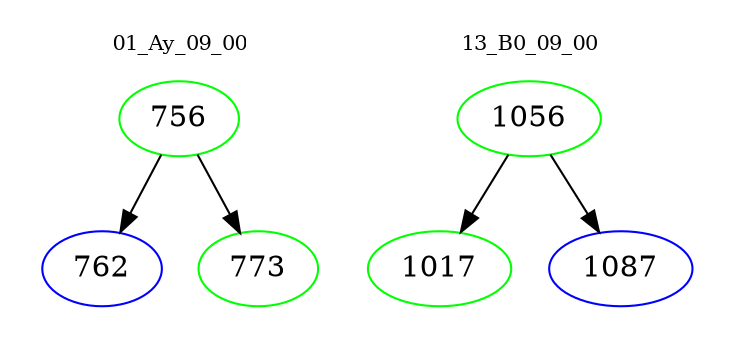 digraph{
subgraph cluster_0 {
color = white
label = "01_Ay_09_00";
fontsize=10;
T0_756 [label="756", color="green"]
T0_756 -> T0_762 [color="black"]
T0_762 [label="762", color="blue"]
T0_756 -> T0_773 [color="black"]
T0_773 [label="773", color="green"]
}
subgraph cluster_1 {
color = white
label = "13_B0_09_00";
fontsize=10;
T1_1056 [label="1056", color="green"]
T1_1056 -> T1_1017 [color="black"]
T1_1017 [label="1017", color="green"]
T1_1056 -> T1_1087 [color="black"]
T1_1087 [label="1087", color="blue"]
}
}
